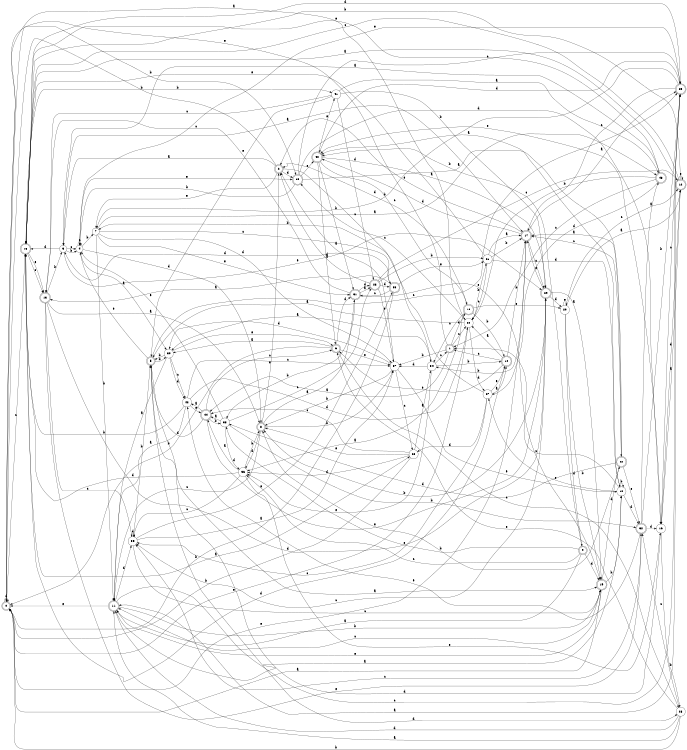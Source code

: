 digraph n36_5 {
__start0 [label="" shape="none"];

rankdir=LR;
size="8,5";

s0 [style="rounded,filled", color="black", fillcolor="white" shape="doublecircle", label="0"];
s1 [style="rounded,filled", color="black", fillcolor="white" shape="doublecircle", label="1"];
s2 [style="rounded,filled", color="black", fillcolor="white" shape="doublecircle", label="2"];
s3 [style="filled", color="black", fillcolor="white" shape="circle", label="3"];
s4 [style="filled", color="black", fillcolor="white" shape="circle", label="4"];
s5 [style="rounded,filled", color="black", fillcolor="white" shape="doublecircle", label="5"];
s6 [style="rounded,filled", color="black", fillcolor="white" shape="doublecircle", label="6"];
s7 [style="filled", color="black", fillcolor="white" shape="circle", label="7"];
s8 [style="rounded,filled", color="black", fillcolor="white" shape="doublecircle", label="8"];
s9 [style="rounded,filled", color="black", fillcolor="white" shape="doublecircle", label="9"];
s10 [style="filled", color="black", fillcolor="white" shape="circle", label="10"];
s11 [style="rounded,filled", color="black", fillcolor="white" shape="doublecircle", label="11"];
s12 [style="rounded,filled", color="black", fillcolor="white" shape="doublecircle", label="12"];
s13 [style="rounded,filled", color="black", fillcolor="white" shape="doublecircle", label="13"];
s14 [style="rounded,filled", color="black", fillcolor="white" shape="doublecircle", label="14"];
s15 [style="rounded,filled", color="black", fillcolor="white" shape="doublecircle", label="15"];
s16 [style="filled", color="black", fillcolor="white" shape="circle", label="16"];
s17 [style="rounded,filled", color="black", fillcolor="white" shape="doublecircle", label="17"];
s18 [style="rounded,filled", color="black", fillcolor="white" shape="doublecircle", label="18"];
s19 [style="rounded,filled", color="black", fillcolor="white" shape="doublecircle", label="19"];
s20 [style="filled", color="black", fillcolor="white" shape="circle", label="20"];
s21 [style="filled", color="black", fillcolor="white" shape="circle", label="21"];
s22 [style="rounded,filled", color="black", fillcolor="white" shape="doublecircle", label="22"];
s23 [style="rounded,filled", color="black", fillcolor="white" shape="doublecircle", label="23"];
s24 [style="filled", color="black", fillcolor="white" shape="circle", label="24"];
s25 [style="rounded,filled", color="black", fillcolor="white" shape="doublecircle", label="25"];
s26 [style="filled", color="black", fillcolor="white" shape="circle", label="26"];
s27 [style="filled", color="black", fillcolor="white" shape="circle", label="27"];
s28 [style="filled", color="black", fillcolor="white" shape="circle", label="28"];
s29 [style="rounded,filled", color="black", fillcolor="white" shape="doublecircle", label="29"];
s30 [style="filled", color="black", fillcolor="white" shape="circle", label="30"];
s31 [style="rounded,filled", color="black", fillcolor="white" shape="doublecircle", label="31"];
s32 [style="rounded,filled", color="black", fillcolor="white" shape="doublecircle", label="32"];
s33 [style="rounded,filled", color="black", fillcolor="white" shape="doublecircle", label="33"];
s34 [style="filled", color="black", fillcolor="white" shape="circle", label="34"];
s35 [style="filled", color="black", fillcolor="white" shape="circle", label="35"];
s36 [style="filled", color="black", fillcolor="white" shape="circle", label="36"];
s37 [style="filled", color="black", fillcolor="white" shape="circle", label="37"];
s38 [style="filled", color="black", fillcolor="white" shape="circle", label="38"];
s39 [style="rounded,filled", color="black", fillcolor="white" shape="doublecircle", label="39"];
s40 [style="rounded,filled", color="black", fillcolor="white" shape="doublecircle", label="40"];
s41 [style="filled", color="black", fillcolor="white" shape="circle", label="41"];
s42 [style="filled", color="black", fillcolor="white" shape="circle", label="42"];
s43 [style="rounded,filled", color="black", fillcolor="white" shape="doublecircle", label="43"];
s44 [style="rounded,filled", color="black", fillcolor="white" shape="doublecircle", label="44"];
s0 -> s24 [label="a"];
s0 -> s39 [label="b"];
s0 -> s15 [label="c"];
s0 -> s0 [label="d"];
s0 -> s17 [label="e"];
s1 -> s44 [label="a"];
s1 -> s37 [label="b"];
s1 -> s24 [label="c"];
s1 -> s18 [label="d"];
s1 -> s0 [label="e"];
s2 -> s3 [label="a"];
s2 -> s0 [label="b"];
s2 -> s34 [label="c"];
s2 -> s39 [label="d"];
s2 -> s7 [label="e"];
s3 -> s17 [label="a"];
s3 -> s4 [label="b"];
s3 -> s4 [label="c"];
s3 -> s15 [label="d"];
s3 -> s29 [label="e"];
s4 -> s30 [label="a"];
s4 -> s7 [label="b"];
s4 -> s4 [label="c"];
s4 -> s8 [label="d"];
s4 -> s39 [label="e"];
s5 -> s19 [label="a"];
s5 -> s30 [label="b"];
s5 -> s25 [label="c"];
s5 -> s28 [label="d"];
s5 -> s4 [label="e"];
s6 -> s30 [label="a"];
s6 -> s0 [label="b"];
s6 -> s28 [label="c"];
s6 -> s31 [label="d"];
s6 -> s37 [label="e"];
s7 -> s43 [label="a"];
s7 -> s11 [label="b"];
s7 -> s33 [label="c"];
s7 -> s37 [label="d"];
s7 -> s31 [label="e"];
s8 -> s31 [label="a"];
s8 -> s37 [label="b"];
s8 -> s11 [label="c"];
s8 -> s36 [label="d"];
s8 -> s2 [label="e"];
s9 -> s11 [label="a"];
s9 -> s40 [label="b"];
s9 -> s36 [label="c"];
s9 -> s19 [label="d"];
s9 -> s38 [label="e"];
s10 -> s40 [label="a"];
s10 -> s10 [label="b"];
s10 -> s1 [label="c"];
s10 -> s32 [label="d"];
s10 -> s27 [label="e"];
s11 -> s10 [label="a"];
s11 -> s19 [label="b"];
s11 -> s25 [label="c"];
s11 -> s35 [label="d"];
s11 -> s0 [label="e"];
s12 -> s15 [label="a"];
s12 -> s15 [label="b"];
s12 -> s15 [label="c"];
s12 -> s16 [label="d"];
s12 -> s12 [label="e"];
s13 -> s8 [label="a"];
s13 -> s3 [label="b"];
s13 -> s35 [label="c"];
s13 -> s29 [label="d"];
s13 -> s32 [label="e"];
s14 -> s24 [label="a"];
s14 -> s17 [label="b"];
s14 -> s1 [label="c"];
s14 -> s15 [label="d"];
s14 -> s6 [label="e"];
s15 -> s26 [label="a"];
s15 -> s41 [label="b"];
s15 -> s13 [label="c"];
s15 -> s25 [label="d"];
s15 -> s13 [label="e"];
s16 -> s12 [label="a"];
s16 -> s28 [label="b"];
s16 -> s25 [label="c"];
s16 -> s5 [label="d"];
s16 -> s40 [label="e"];
s17 -> s25 [label="a"];
s17 -> s34 [label="b"];
s17 -> s29 [label="c"];
s17 -> s40 [label="d"];
s17 -> s2 [label="e"];
s18 -> s36 [label="a"];
s18 -> s14 [label="b"];
s18 -> s34 [label="c"];
s18 -> s2 [label="d"];
s18 -> s20 [label="e"];
s19 -> s0 [label="a"];
s19 -> s10 [label="b"];
s19 -> s11 [label="c"];
s19 -> s22 [label="d"];
s19 -> s11 [label="e"];
s20 -> s12 [label="a"];
s20 -> s19 [label="b"];
s20 -> s12 [label="c"];
s20 -> s9 [label="d"];
s20 -> s20 [label="e"];
s21 -> s17 [label="a"];
s21 -> s17 [label="b"];
s21 -> s24 [label="c"];
s21 -> s10 [label="d"];
s21 -> s15 [label="e"];
s22 -> s17 [label="a"];
s22 -> s8 [label="b"];
s22 -> s17 [label="c"];
s22 -> s38 [label="d"];
s22 -> s32 [label="e"];
s23 -> s2 [label="a"];
s23 -> s21 [label="b"];
s23 -> s12 [label="c"];
s23 -> s33 [label="d"];
s23 -> s37 [label="e"];
s24 -> s5 [label="a"];
s24 -> s21 [label="b"];
s24 -> s39 [label="c"];
s24 -> s27 [label="d"];
s24 -> s0 [label="e"];
s25 -> s11 [label="a"];
s25 -> s7 [label="b"];
s25 -> s17 [label="c"];
s25 -> s40 [label="d"];
s25 -> s4 [label="e"];
s26 -> s34 [label="a"];
s26 -> s0 [label="b"];
s26 -> s44 [label="c"];
s26 -> s36 [label="d"];
s26 -> s8 [label="e"];
s27 -> s14 [label="a"];
s27 -> s7 [label="b"];
s27 -> s35 [label="c"];
s27 -> s26 [label="d"];
s27 -> s14 [label="e"];
s28 -> s11 [label="a"];
s28 -> s0 [label="b"];
s28 -> s32 [label="c"];
s28 -> s11 [label="d"];
s28 -> s6 [label="e"];
s29 -> s19 [label="a"];
s29 -> s8 [label="b"];
s29 -> s35 [label="c"];
s29 -> s20 [label="d"];
s29 -> s17 [label="e"];
s30 -> s11 [label="a"];
s30 -> s5 [label="b"];
s30 -> s42 [label="c"];
s30 -> s42 [label="d"];
s30 -> s6 [label="e"];
s31 -> s23 [label="a"];
s31 -> s38 [label="b"];
s31 -> s13 [label="c"];
s31 -> s23 [label="d"];
s31 -> s19 [label="e"];
s32 -> s43 [label="a"];
s32 -> s25 [label="b"];
s32 -> s35 [label="c"];
s32 -> s16 [label="d"];
s32 -> s42 [label="e"];
s33 -> s13 [label="a"];
s33 -> s0 [label="b"];
s33 -> s31 [label="c"];
s33 -> s3 [label="d"];
s33 -> s21 [label="e"];
s34 -> s30 [label="a"];
s34 -> s14 [label="b"];
s34 -> s1 [label="c"];
s34 -> s37 [label="d"];
s34 -> s36 [label="e"];
s35 -> s37 [label="a"];
s35 -> s5 [label="b"];
s35 -> s19 [label="c"];
s35 -> s35 [label="d"];
s35 -> s33 [label="e"];
s36 -> s44 [label="a"];
s36 -> s8 [label="b"];
s36 -> s35 [label="c"];
s36 -> s15 [label="d"];
s36 -> s16 [label="e"];
s37 -> s2 [label="a"];
s37 -> s8 [label="b"];
s37 -> s26 [label="c"];
s37 -> s30 [label="d"];
s37 -> s10 [label="e"];
s38 -> s44 [label="a"];
s38 -> s32 [label="b"];
s38 -> s23 [label="c"];
s38 -> s36 [label="d"];
s38 -> s4 [label="e"];
s39 -> s22 [label="a"];
s39 -> s4 [label="b"];
s39 -> s25 [label="c"];
s39 -> s16 [label="d"];
s39 -> s40 [label="e"];
s40 -> s29 [label="a"];
s40 -> s31 [label="b"];
s40 -> s18 [label="c"];
s40 -> s6 [label="d"];
s40 -> s41 [label="e"];
s41 -> s43 [label="a"];
s41 -> s29 [label="b"];
s41 -> s13 [label="c"];
s41 -> s23 [label="d"];
s41 -> s5 [label="e"];
s42 -> s11 [label="a"];
s42 -> s15 [label="b"];
s42 -> s37 [label="c"];
s42 -> s24 [label="d"];
s42 -> s44 [label="e"];
s43 -> s3 [label="a"];
s43 -> s24 [label="b"];
s43 -> s1 [label="c"];
s43 -> s27 [label="d"];
s43 -> s15 [label="e"];
s44 -> s42 [label="a"];
s44 -> s38 [label="b"];
s44 -> s6 [label="c"];
s44 -> s5 [label="d"];
s44 -> s29 [label="e"];

}